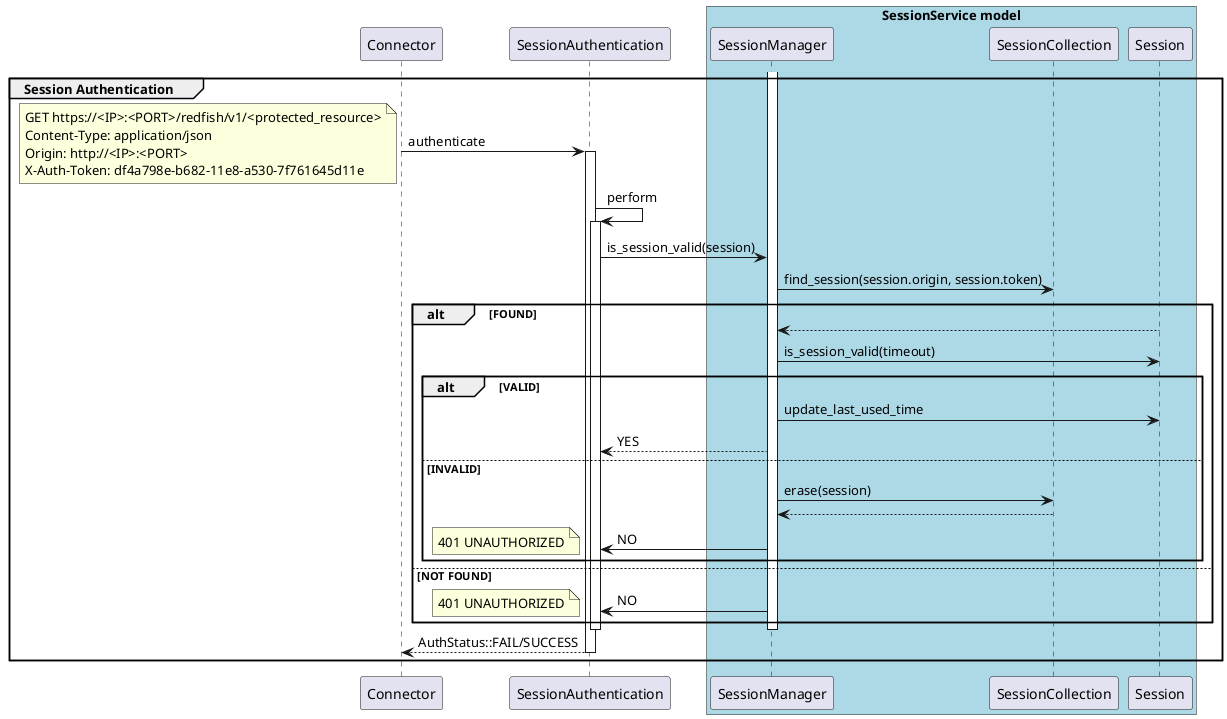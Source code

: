 @startuml

group Session Authentication

participant Connector
participant SessionAuthentication as sessionA
box "SessionService model" #LightBlue
participant SessionManager
participant "SessionCollection" as sSessionColl
participant "Session" as sSession
end box
Connector -> sessionA: authenticate
note left
GET https://<IP>:<PORT>/redfish/v1/<protected_resource>
Content-Type: application/json
Origin: http://<IP>:<PORT>
X-Auth-Token: df4a798e-b682-11e8-a530-7f761645d11e
end note
activate sessionA
sessionA -> sessionA: perform
activate sessionA
sessionA -> SessionManager: is_session_valid(session)
SessionManager -> sSessionColl: find_session(session.origin, session.token)
alt FOUND
sSession --> SessionManager
SessionManager -> sSession: is_session_valid(timeout)
alt VALID
SessionManager -> sSession: update_last_used_time
SessionManager --> sessionA: YES
else INVALID
SessionManager -> sSessionColl: erase(session)
sSessionColl --> SessionManager
SessionManager -> sessionA: NO
note left
401 UNAUTHORIZED
end note
end
else NOT FOUND
SessionManager -> sessionA: NO
note left
401 UNAUTHORIZED
end note
end
activate SessionManager
deactivate SessionManager
deactivate sessionA
sessionA -->Connector: AuthStatus::FAIL/SUCCESS
deactivate sessionA


end

@enduml
